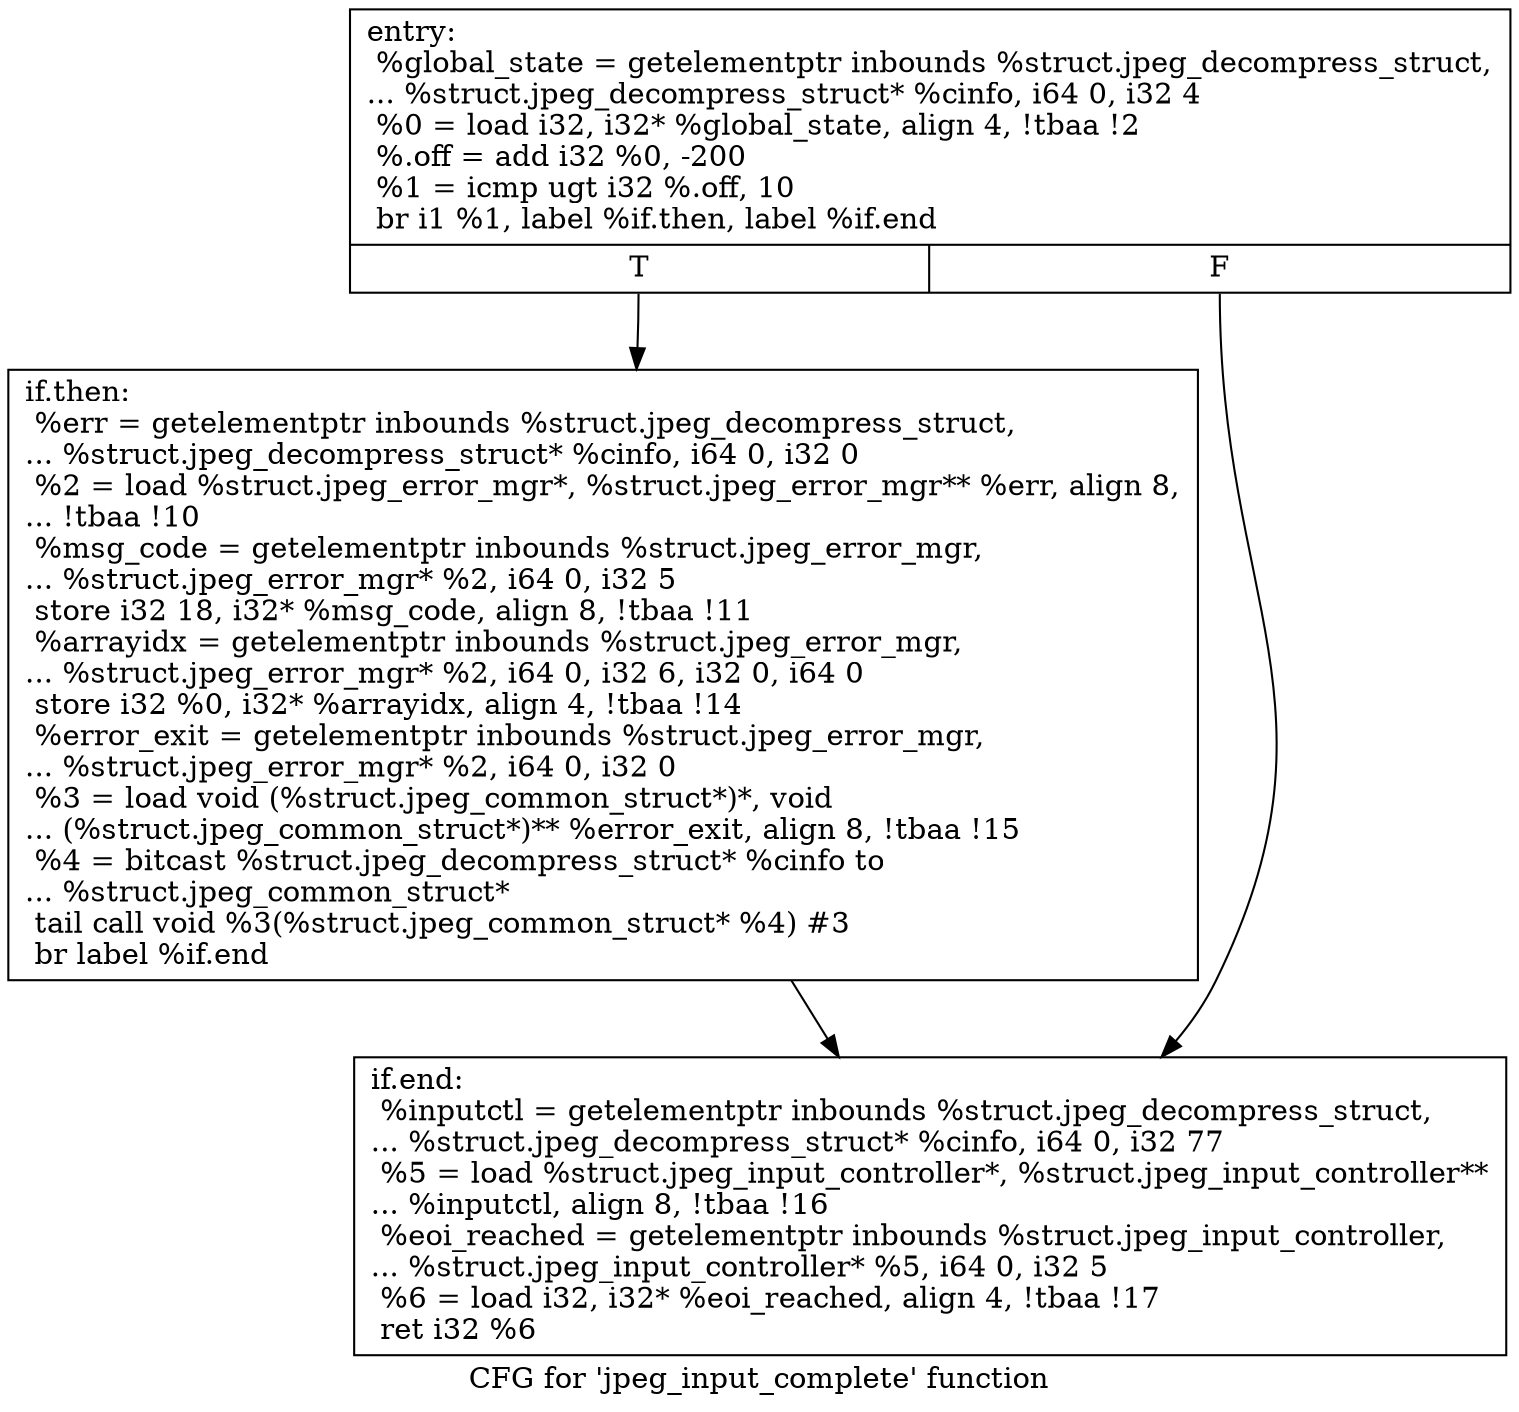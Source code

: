 digraph "CFG for 'jpeg_input_complete' function" {
	label="CFG for 'jpeg_input_complete' function";

	Node0x513f020 [shape=record,label="{entry:\l  %global_state = getelementptr inbounds %struct.jpeg_decompress_struct,\l... %struct.jpeg_decompress_struct* %cinfo, i64 0, i32 4\l  %0 = load i32, i32* %global_state, align 4, !tbaa !2\l  %.off = add i32 %0, -200\l  %1 = icmp ugt i32 %.off, 10\l  br i1 %1, label %if.then, label %if.end\l|{<s0>T|<s1>F}}"];
	Node0x513f020:s0 -> Node0x5162220;
	Node0x513f020:s1 -> Node0x51622d0;
	Node0x5162220 [shape=record,label="{if.then:                                          \l  %err = getelementptr inbounds %struct.jpeg_decompress_struct,\l... %struct.jpeg_decompress_struct* %cinfo, i64 0, i32 0\l  %2 = load %struct.jpeg_error_mgr*, %struct.jpeg_error_mgr** %err, align 8,\l... !tbaa !10\l  %msg_code = getelementptr inbounds %struct.jpeg_error_mgr,\l... %struct.jpeg_error_mgr* %2, i64 0, i32 5\l  store i32 18, i32* %msg_code, align 8, !tbaa !11\l  %arrayidx = getelementptr inbounds %struct.jpeg_error_mgr,\l... %struct.jpeg_error_mgr* %2, i64 0, i32 6, i32 0, i64 0\l  store i32 %0, i32* %arrayidx, align 4, !tbaa !14\l  %error_exit = getelementptr inbounds %struct.jpeg_error_mgr,\l... %struct.jpeg_error_mgr* %2, i64 0, i32 0\l  %3 = load void (%struct.jpeg_common_struct*)*, void\l... (%struct.jpeg_common_struct*)** %error_exit, align 8, !tbaa !15\l  %4 = bitcast %struct.jpeg_decompress_struct* %cinfo to\l... %struct.jpeg_common_struct*\l  tail call void %3(%struct.jpeg_common_struct* %4) #3\l  br label %if.end\l}"];
	Node0x5162220 -> Node0x51622d0;
	Node0x51622d0 [shape=record,label="{if.end:                                           \l  %inputctl = getelementptr inbounds %struct.jpeg_decompress_struct,\l... %struct.jpeg_decompress_struct* %cinfo, i64 0, i32 77\l  %5 = load %struct.jpeg_input_controller*, %struct.jpeg_input_controller**\l... %inputctl, align 8, !tbaa !16\l  %eoi_reached = getelementptr inbounds %struct.jpeg_input_controller,\l... %struct.jpeg_input_controller* %5, i64 0, i32 5\l  %6 = load i32, i32* %eoi_reached, align 4, !tbaa !17\l  ret i32 %6\l}"];
}

